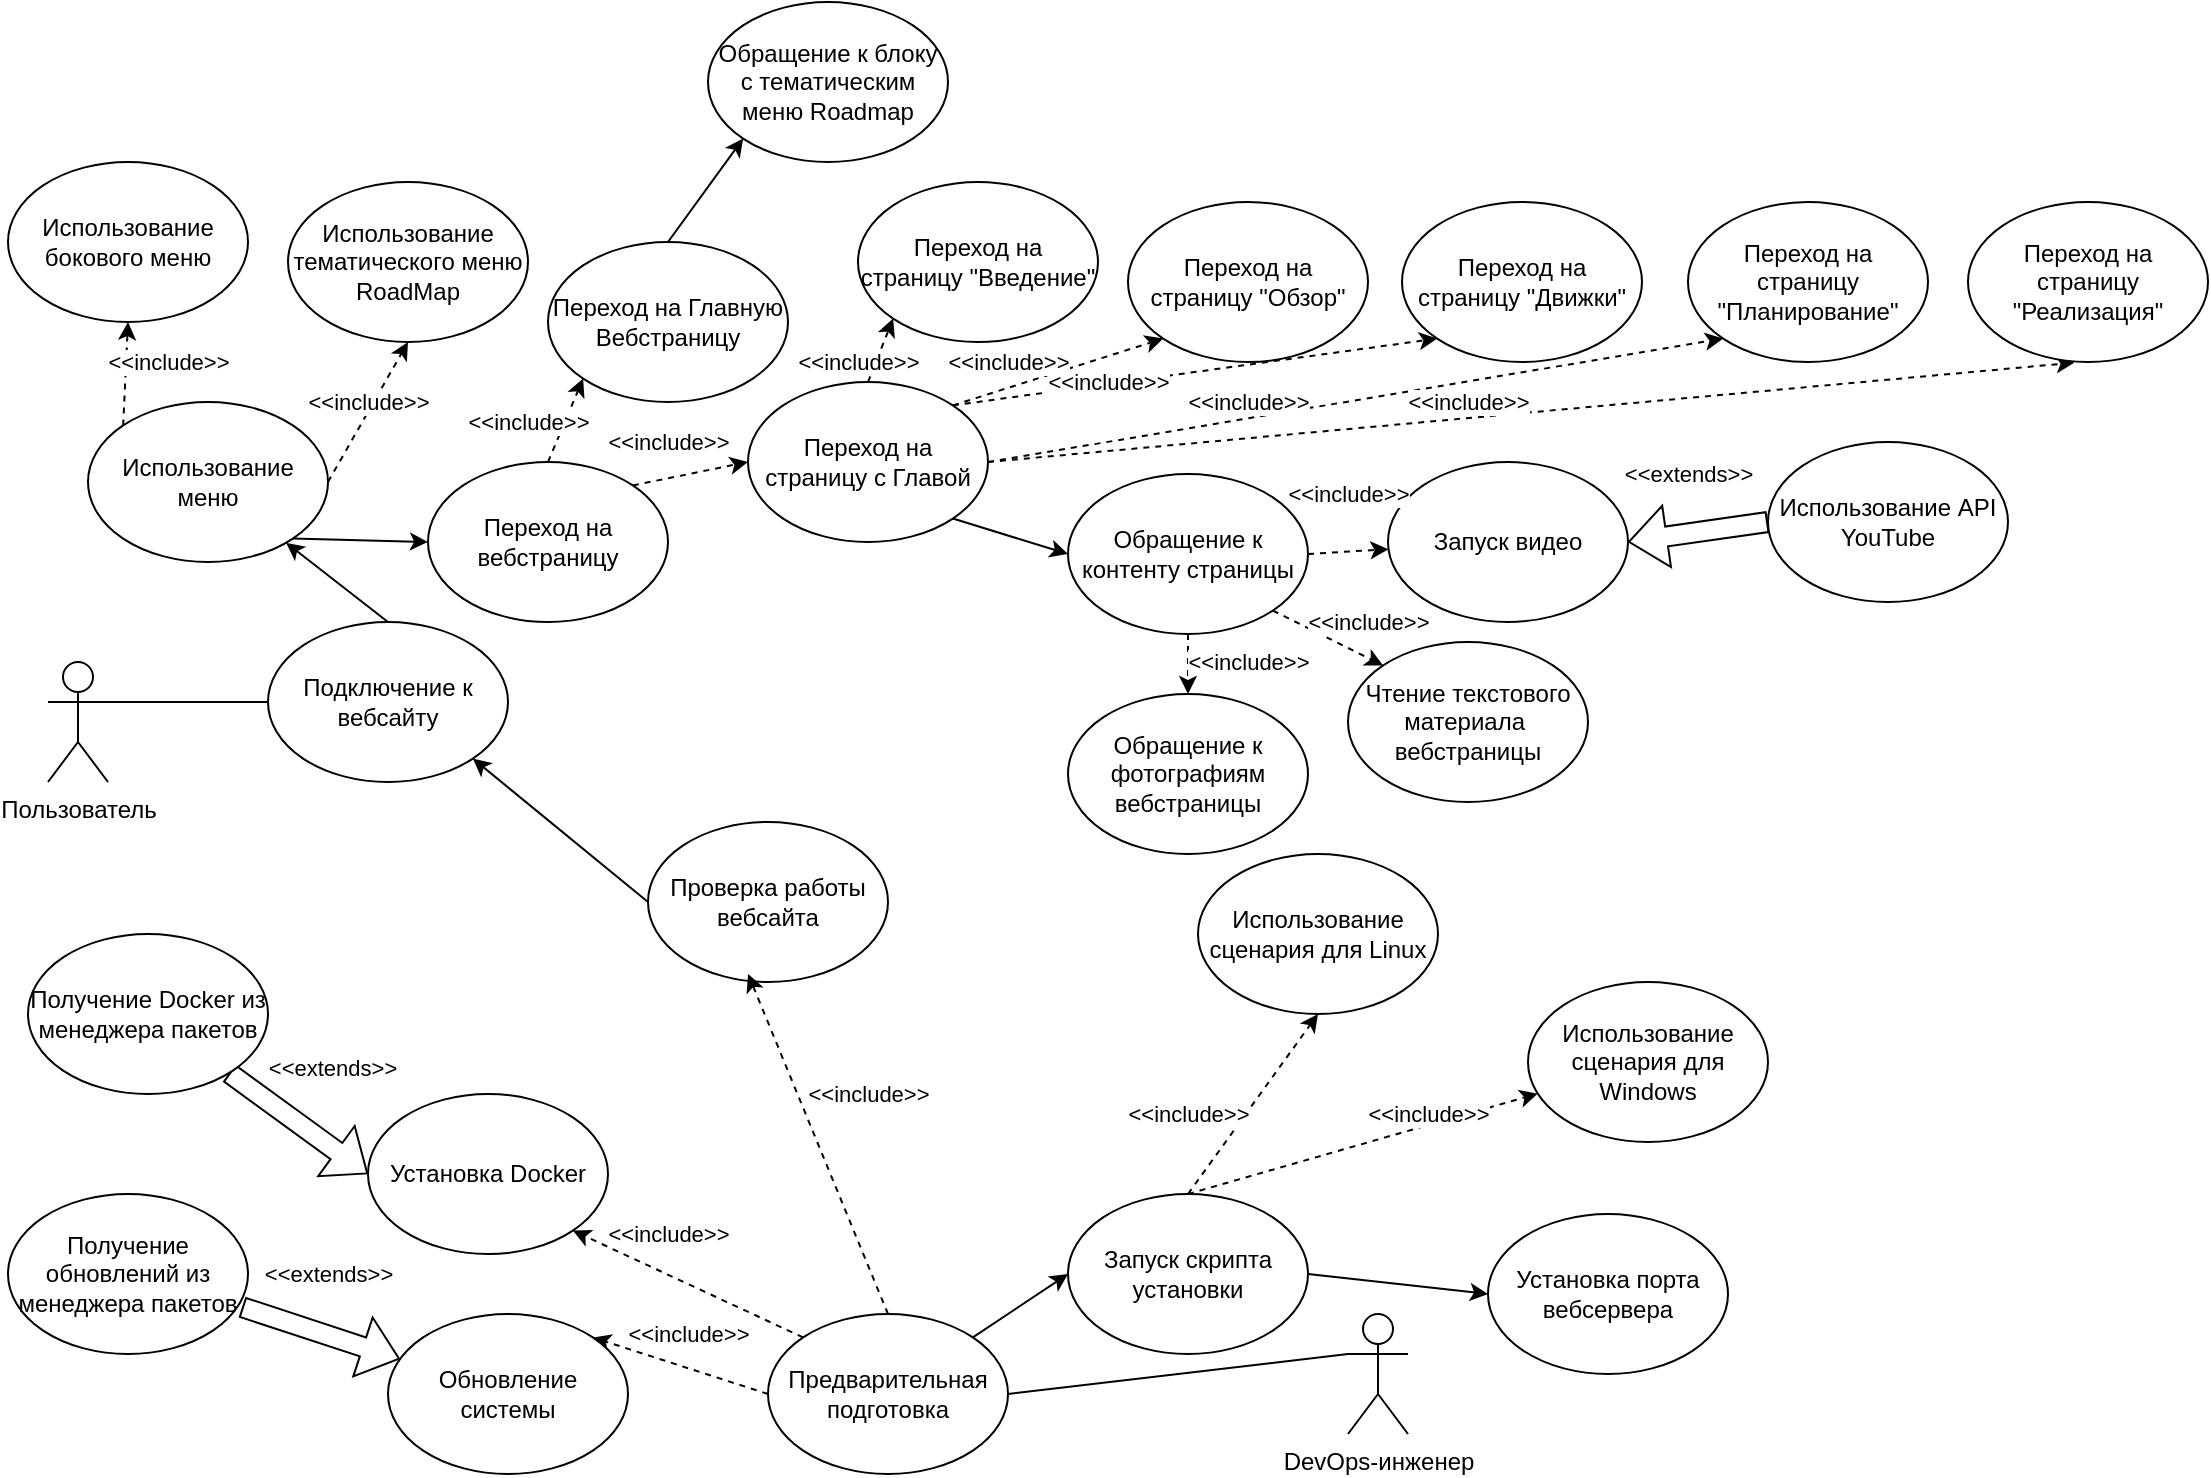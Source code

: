 <mxfile version="14.5.1" type="device"><diagram id="ONXFSL-drh3zOj2PkT0B" name="Страница 1"><mxGraphModel dx="1673" dy="967" grid="1" gridSize="10" guides="1" tooltips="1" connect="1" arrows="1" fold="1" page="1" pageScale="1" pageWidth="827" pageHeight="1169" math="0" shadow="0"><root><mxCell id="0"/><mxCell id="1" parent="0"/><mxCell id="_2H91vXLAZrYY-c1cX3W-12" style="edgeStyle=none;rounded=0;orthogonalLoop=1;jettySize=auto;html=1;exitX=1;exitY=0.333;exitDx=0;exitDy=0;exitPerimeter=0;entryX=0;entryY=0.5;entryDx=0;entryDy=0;endArrow=none;endFill=0;" edge="1" parent="1" source="_2H91vXLAZrYY-c1cX3W-1" target="_2H91vXLAZrYY-c1cX3W-11"><mxGeometry relative="1" as="geometry"/></mxCell><mxCell id="_2H91vXLAZrYY-c1cX3W-1" value="Пользователь" style="shape=umlActor;verticalLabelPosition=bottom;verticalAlign=top;html=1;outlineConnect=0;" vertex="1" parent="1"><mxGeometry x="30" y="334" width="30" height="60" as="geometry"/></mxCell><mxCell id="_2H91vXLAZrYY-c1cX3W-7" style="edgeStyle=none;rounded=0;orthogonalLoop=1;jettySize=auto;html=1;exitX=0;exitY=0;exitDx=0;exitDy=0;entryX=0.5;entryY=1;entryDx=0;entryDy=0;endArrow=classic;endFill=1;dashed=1;" edge="1" parent="1" source="_2H91vXLAZrYY-c1cX3W-3" target="_2H91vXLAZrYY-c1cX3W-5"><mxGeometry relative="1" as="geometry"/></mxCell><mxCell id="_2H91vXLAZrYY-c1cX3W-8" style="edgeStyle=none;rounded=0;orthogonalLoop=1;jettySize=auto;html=1;exitX=1;exitY=0.5;exitDx=0;exitDy=0;entryX=0.5;entryY=1;entryDx=0;entryDy=0;endArrow=classic;endFill=1;dashed=1;" edge="1" parent="1" source="_2H91vXLAZrYY-c1cX3W-3" target="_2H91vXLAZrYY-c1cX3W-6"><mxGeometry relative="1" as="geometry"/></mxCell><mxCell id="_2H91vXLAZrYY-c1cX3W-22" style="edgeStyle=none;rounded=0;orthogonalLoop=1;jettySize=auto;html=1;exitX=1;exitY=1;exitDx=0;exitDy=0;entryX=0;entryY=0.5;entryDx=0;entryDy=0;startArrow=none;startFill=0;endArrow=classic;endFill=1;" edge="1" parent="1" source="_2H91vXLAZrYY-c1cX3W-3" target="_2H91vXLAZrYY-c1cX3W-20"><mxGeometry relative="1" as="geometry"/></mxCell><mxCell id="_2H91vXLAZrYY-c1cX3W-3" value="Использование меню" style="ellipse;whiteSpace=wrap;html=1;" vertex="1" parent="1"><mxGeometry x="50" y="204" width="120" height="80" as="geometry"/></mxCell><mxCell id="_2H91vXLAZrYY-c1cX3W-5" value="Использование бокового меню" style="ellipse;whiteSpace=wrap;html=1;" vertex="1" parent="1"><mxGeometry x="10" y="84" width="120" height="80" as="geometry"/></mxCell><mxCell id="_2H91vXLAZrYY-c1cX3W-6" value="Использование тематического меню RoadMap" style="ellipse;whiteSpace=wrap;html=1;" vertex="1" parent="1"><mxGeometry x="150" y="94" width="120" height="80" as="geometry"/></mxCell><mxCell id="_2H91vXLAZrYY-c1cX3W-10" value="&amp;lt;&amp;lt;include&amp;gt;&amp;gt;" style="edgeLabel;html=1;align=center;verticalAlign=middle;resizable=0;points=[];" vertex="1" connectable="0" parent="1"><mxGeometry x="89.999" y="183.997" as="geometry"/></mxCell><mxCell id="_2H91vXLAZrYY-c1cX3W-15" style="edgeStyle=none;rounded=0;orthogonalLoop=1;jettySize=auto;html=1;exitX=1;exitY=1;exitDx=0;exitDy=0;entryX=0;entryY=0.5;entryDx=0;entryDy=0;endArrow=none;endFill=0;startArrow=classic;startFill=1;" edge="1" parent="1" source="_2H91vXLAZrYY-c1cX3W-11" target="_2H91vXLAZrYY-c1cX3W-14"><mxGeometry relative="1" as="geometry"/></mxCell><mxCell id="_2H91vXLAZrYY-c1cX3W-21" style="edgeStyle=none;rounded=0;orthogonalLoop=1;jettySize=auto;html=1;exitX=0.5;exitY=0;exitDx=0;exitDy=0;startArrow=none;startFill=0;endArrow=classic;endFill=1;" edge="1" parent="1" source="_2H91vXLAZrYY-c1cX3W-11" target="_2H91vXLAZrYY-c1cX3W-3"><mxGeometry relative="1" as="geometry"/></mxCell><mxCell id="_2H91vXLAZrYY-c1cX3W-11" value="Подключение к вебсайту" style="ellipse;whiteSpace=wrap;html=1;" vertex="1" parent="1"><mxGeometry x="140" y="314" width="120" height="80" as="geometry"/></mxCell><mxCell id="_2H91vXLAZrYY-c1cX3W-14" value="Проверка работы вебсайта" style="ellipse;whiteSpace=wrap;html=1;" vertex="1" parent="1"><mxGeometry x="330" y="414" width="120" height="80" as="geometry"/></mxCell><mxCell id="_2H91vXLAZrYY-c1cX3W-87" style="edgeStyle=none;rounded=0;orthogonalLoop=1;jettySize=auto;html=1;exitX=0;exitY=0.333;exitDx=0;exitDy=0;exitPerimeter=0;entryX=1;entryY=0.5;entryDx=0;entryDy=0;startArrow=none;startFill=0;endArrow=none;endFill=0;" edge="1" parent="1" source="_2H91vXLAZrYY-c1cX3W-17" target="_2H91vXLAZrYY-c1cX3W-62"><mxGeometry relative="1" as="geometry"/></mxCell><mxCell id="_2H91vXLAZrYY-c1cX3W-17" value="DevOps-инженер" style="shape=umlActor;verticalLabelPosition=bottom;verticalAlign=top;html=1;outlineConnect=0;" vertex="1" parent="1"><mxGeometry x="680" y="660" width="30" height="60" as="geometry"/></mxCell><mxCell id="_2H91vXLAZrYY-c1cX3W-52" style="edgeStyle=none;rounded=0;orthogonalLoop=1;jettySize=auto;html=1;exitX=0;exitY=0.5;exitDx=0;exitDy=0;entryX=1;entryY=0.5;entryDx=0;entryDy=0;startArrow=none;startFill=0;endArrow=classic;endFill=1;shape=flexArrow;" edge="1" parent="1" source="_2H91vXLAZrYY-c1cX3W-18" target="_2H91vXLAZrYY-c1cX3W-19"><mxGeometry relative="1" as="geometry"/></mxCell><mxCell id="_2H91vXLAZrYY-c1cX3W-18" value="Использование API YouTube" style="ellipse;whiteSpace=wrap;html=1;" vertex="1" parent="1"><mxGeometry x="890" y="224" width="120" height="80" as="geometry"/></mxCell><mxCell id="_2H91vXLAZrYY-c1cX3W-19" value="Запуск видео" style="ellipse;whiteSpace=wrap;html=1;" vertex="1" parent="1"><mxGeometry x="700" y="234" width="120" height="80" as="geometry"/></mxCell><mxCell id="_2H91vXLAZrYY-c1cX3W-26" style="edgeStyle=none;rounded=0;orthogonalLoop=1;jettySize=auto;html=1;exitX=0.5;exitY=0;exitDx=0;exitDy=0;entryX=0;entryY=1;entryDx=0;entryDy=0;startArrow=none;startFill=0;endArrow=classic;endFill=1;dashed=1;" edge="1" parent="1" source="_2H91vXLAZrYY-c1cX3W-20" target="_2H91vXLAZrYY-c1cX3W-25"><mxGeometry relative="1" as="geometry"/></mxCell><mxCell id="_2H91vXLAZrYY-c1cX3W-28" style="edgeStyle=none;rounded=0;orthogonalLoop=1;jettySize=auto;html=1;exitX=1;exitY=0;exitDx=0;exitDy=0;entryX=0;entryY=0.5;entryDx=0;entryDy=0;dashed=1;startArrow=none;startFill=0;endArrow=classic;endFill=1;" edge="1" parent="1" source="_2H91vXLAZrYY-c1cX3W-20" target="_2H91vXLAZrYY-c1cX3W-27"><mxGeometry relative="1" as="geometry"/></mxCell><mxCell id="_2H91vXLAZrYY-c1cX3W-20" value="Переход на вебстраницу" style="ellipse;whiteSpace=wrap;html=1;" vertex="1" parent="1"><mxGeometry x="220" y="234" width="120" height="80" as="geometry"/></mxCell><mxCell id="_2H91vXLAZrYY-c1cX3W-24" value="&amp;lt;&amp;lt;include&amp;gt;&amp;gt;" style="edgeLabel;html=1;align=center;verticalAlign=middle;resizable=0;points=[];" vertex="1" connectable="0" parent="1"><mxGeometry x="189.998" y="203.999" as="geometry"/></mxCell><mxCell id="_2H91vXLAZrYY-c1cX3W-47" style="edgeStyle=none;rounded=0;orthogonalLoop=1;jettySize=auto;html=1;exitX=0.5;exitY=0;exitDx=0;exitDy=0;entryX=0;entryY=1;entryDx=0;entryDy=0;startArrow=none;startFill=0;endArrow=classic;endFill=1;" edge="1" parent="1" source="_2H91vXLAZrYY-c1cX3W-25" target="_2H91vXLAZrYY-c1cX3W-46"><mxGeometry relative="1" as="geometry"/></mxCell><mxCell id="_2H91vXLAZrYY-c1cX3W-25" value="Переход на Главную Вебстраницу" style="ellipse;whiteSpace=wrap;html=1;" vertex="1" parent="1"><mxGeometry x="280" y="124" width="120" height="80" as="geometry"/></mxCell><mxCell id="_2H91vXLAZrYY-c1cX3W-36" style="edgeStyle=none;rounded=0;orthogonalLoop=1;jettySize=auto;html=1;exitX=0.5;exitY=0;exitDx=0;exitDy=0;entryX=0;entryY=1;entryDx=0;entryDy=0;dashed=1;startArrow=none;startFill=0;endArrow=classic;endFill=1;" edge="1" parent="1" source="_2H91vXLAZrYY-c1cX3W-27" target="_2H91vXLAZrYY-c1cX3W-31"><mxGeometry relative="1" as="geometry"/></mxCell><mxCell id="_2H91vXLAZrYY-c1cX3W-37" style="edgeStyle=none;rounded=0;orthogonalLoop=1;jettySize=auto;html=1;exitX=1;exitY=0;exitDx=0;exitDy=0;entryX=0;entryY=1;entryDx=0;entryDy=0;dashed=1;startArrow=none;startFill=0;endArrow=classic;endFill=1;" edge="1" parent="1" source="_2H91vXLAZrYY-c1cX3W-27" target="_2H91vXLAZrYY-c1cX3W-32"><mxGeometry relative="1" as="geometry"/></mxCell><mxCell id="_2H91vXLAZrYY-c1cX3W-38" style="edgeStyle=none;rounded=0;orthogonalLoop=1;jettySize=auto;html=1;exitX=1;exitY=0;exitDx=0;exitDy=0;entryX=0;entryY=1;entryDx=0;entryDy=0;dashed=1;startArrow=none;startFill=0;endArrow=classic;endFill=1;" edge="1" parent="1" source="_2H91vXLAZrYY-c1cX3W-27" target="_2H91vXLAZrYY-c1cX3W-33"><mxGeometry relative="1" as="geometry"/></mxCell><mxCell id="_2H91vXLAZrYY-c1cX3W-39" style="edgeStyle=none;rounded=0;orthogonalLoop=1;jettySize=auto;html=1;exitX=1;exitY=0.5;exitDx=0;exitDy=0;entryX=0;entryY=1;entryDx=0;entryDy=0;dashed=1;startArrow=none;startFill=0;endArrow=classic;endFill=1;" edge="1" parent="1" source="_2H91vXLAZrYY-c1cX3W-27" target="_2H91vXLAZrYY-c1cX3W-34"><mxGeometry relative="1" as="geometry"/></mxCell><mxCell id="_2H91vXLAZrYY-c1cX3W-40" style="edgeStyle=none;rounded=0;orthogonalLoop=1;jettySize=auto;html=1;exitX=1;exitY=0.5;exitDx=0;exitDy=0;dashed=1;startArrow=none;startFill=0;endArrow=classic;endFill=1;entryX=0.443;entryY=1.004;entryDx=0;entryDy=0;entryPerimeter=0;" edge="1" parent="1" source="_2H91vXLAZrYY-c1cX3W-27" target="_2H91vXLAZrYY-c1cX3W-35"><mxGeometry relative="1" as="geometry"/></mxCell><mxCell id="_2H91vXLAZrYY-c1cX3W-50" style="edgeStyle=none;rounded=0;orthogonalLoop=1;jettySize=auto;html=1;exitX=1;exitY=1;exitDx=0;exitDy=0;entryX=0;entryY=0.5;entryDx=0;entryDy=0;startArrow=none;startFill=0;endArrow=classic;endFill=1;" edge="1" parent="1" source="_2H91vXLAZrYY-c1cX3W-27" target="_2H91vXLAZrYY-c1cX3W-49"><mxGeometry relative="1" as="geometry"/></mxCell><mxCell id="_2H91vXLAZrYY-c1cX3W-27" value="Переход на страницу с Главой" style="ellipse;whiteSpace=wrap;html=1;" vertex="1" parent="1"><mxGeometry x="380" y="194" width="120" height="80" as="geometry"/></mxCell><mxCell id="_2H91vXLAZrYY-c1cX3W-29" value="&amp;lt;&amp;lt;include&amp;gt;&amp;gt;" style="edgeLabel;html=1;align=center;verticalAlign=middle;resizable=0;points=[];" vertex="1" connectable="0" parent="1"><mxGeometry x="269.999" y="213.997" as="geometry"/></mxCell><mxCell id="_2H91vXLAZrYY-c1cX3W-30" value="&amp;lt;&amp;lt;include&amp;gt;&amp;gt;" style="edgeLabel;html=1;align=center;verticalAlign=middle;resizable=0;points=[];" vertex="1" connectable="0" parent="1"><mxGeometry x="339.999" y="223.997" as="geometry"/></mxCell><mxCell id="_2H91vXLAZrYY-c1cX3W-31" value="Переход на страницу &quot;Введение&quot;" style="ellipse;whiteSpace=wrap;html=1;" vertex="1" parent="1"><mxGeometry x="435" y="94" width="120" height="80" as="geometry"/></mxCell><mxCell id="_2H91vXLAZrYY-c1cX3W-32" value="Переход на страницу &quot;Обзор&quot;" style="ellipse;whiteSpace=wrap;html=1;" vertex="1" parent="1"><mxGeometry x="570" y="104" width="120" height="80" as="geometry"/></mxCell><mxCell id="_2H91vXLAZrYY-c1cX3W-33" value="Переход на страницу &quot;Движки&quot;" style="ellipse;whiteSpace=wrap;html=1;" vertex="1" parent="1"><mxGeometry x="707" y="104" width="120" height="80" as="geometry"/></mxCell><mxCell id="_2H91vXLAZrYY-c1cX3W-34" value="Переход на страницу &quot;Планирование&quot;" style="ellipse;whiteSpace=wrap;html=1;" vertex="1" parent="1"><mxGeometry x="850" y="104" width="120" height="80" as="geometry"/></mxCell><mxCell id="_2H91vXLAZrYY-c1cX3W-35" value="Переход на страницу &quot;Реализация&quot;" style="ellipse;whiteSpace=wrap;html=1;" vertex="1" parent="1"><mxGeometry x="990" y="104" width="120" height="80" as="geometry"/></mxCell><mxCell id="_2H91vXLAZrYY-c1cX3W-41" value="&amp;lt;&amp;lt;include&amp;gt;&amp;gt;" style="edgeLabel;html=1;align=center;verticalAlign=middle;resizable=0;points=[];" vertex="1" connectable="0" parent="1"><mxGeometry x="434.999" y="183.997" as="geometry"/></mxCell><mxCell id="_2H91vXLAZrYY-c1cX3W-42" value="&amp;lt;&amp;lt;include&amp;gt;&amp;gt;" style="edgeLabel;html=1;align=center;verticalAlign=middle;resizable=0;points=[];" vertex="1" connectable="0" parent="1"><mxGeometry x="509.999" y="183.997" as="geometry"/></mxCell><mxCell id="_2H91vXLAZrYY-c1cX3W-43" value="&amp;lt;&amp;lt;include&amp;gt;&amp;gt;" style="edgeLabel;html=1;align=center;verticalAlign=middle;resizable=0;points=[];" vertex="1" connectable="0" parent="1"><mxGeometry x="559.999" y="193.997" as="geometry"/></mxCell><mxCell id="_2H91vXLAZrYY-c1cX3W-44" value="&amp;lt;&amp;lt;include&amp;gt;&amp;gt;" style="edgeLabel;html=1;align=center;verticalAlign=middle;resizable=0;points=[];" vertex="1" connectable="0" parent="1"><mxGeometry x="629.999" y="203.997" as="geometry"/></mxCell><mxCell id="_2H91vXLAZrYY-c1cX3W-45" value="&amp;lt;&amp;lt;include&amp;gt;&amp;gt;" style="edgeLabel;html=1;align=center;verticalAlign=middle;resizable=0;points=[];" vertex="1" connectable="0" parent="1"><mxGeometry x="739.999" y="203.997" as="geometry"/></mxCell><mxCell id="_2H91vXLAZrYY-c1cX3W-46" value="Обращение к блоку с тематическим меню Roadmap" style="ellipse;whiteSpace=wrap;html=1;" vertex="1" parent="1"><mxGeometry x="360" y="4" width="120" height="80" as="geometry"/></mxCell><mxCell id="_2H91vXLAZrYY-c1cX3W-55" style="edgeStyle=none;rounded=0;orthogonalLoop=1;jettySize=auto;html=1;exitX=1;exitY=0.5;exitDx=0;exitDy=0;startArrow=none;startFill=0;endArrow=classic;endFill=1;dashed=1;" edge="1" parent="1" source="_2H91vXLAZrYY-c1cX3W-49" target="_2H91vXLAZrYY-c1cX3W-19"><mxGeometry relative="1" as="geometry"/></mxCell><mxCell id="_2H91vXLAZrYY-c1cX3W-58" style="edgeStyle=none;rounded=0;orthogonalLoop=1;jettySize=auto;html=1;exitX=1;exitY=1;exitDx=0;exitDy=0;entryX=0;entryY=0;entryDx=0;entryDy=0;dashed=1;startArrow=none;startFill=0;endArrow=classic;endFill=1;" edge="1" parent="1" source="_2H91vXLAZrYY-c1cX3W-49" target="_2H91vXLAZrYY-c1cX3W-56"><mxGeometry relative="1" as="geometry"/></mxCell><mxCell id="_2H91vXLAZrYY-c1cX3W-59" style="edgeStyle=none;rounded=0;orthogonalLoop=1;jettySize=auto;html=1;exitX=0.5;exitY=1;exitDx=0;exitDy=0;dashed=1;startArrow=none;startFill=0;endArrow=classic;endFill=1;" edge="1" parent="1" source="_2H91vXLAZrYY-c1cX3W-49" target="_2H91vXLAZrYY-c1cX3W-57"><mxGeometry relative="1" as="geometry"/></mxCell><mxCell id="_2H91vXLAZrYY-c1cX3W-49" value="Обращение к контенту страницы" style="ellipse;whiteSpace=wrap;html=1;" vertex="1" parent="1"><mxGeometry x="540" y="240" width="120" height="80" as="geometry"/></mxCell><mxCell id="_2H91vXLAZrYY-c1cX3W-79" style="edgeStyle=none;rounded=0;orthogonalLoop=1;jettySize=auto;html=1;exitX=0.5;exitY=0;exitDx=0;exitDy=0;entryX=0.5;entryY=1;entryDx=0;entryDy=0;startArrow=none;startFill=0;endArrow=classic;endFill=1;dashed=1;" edge="1" parent="1" source="_2H91vXLAZrYY-c1cX3W-51" target="_2H91vXLAZrYY-c1cX3W-77"><mxGeometry relative="1" as="geometry"/></mxCell><mxCell id="_2H91vXLAZrYY-c1cX3W-80" style="edgeStyle=none;rounded=0;orthogonalLoop=1;jettySize=auto;html=1;exitX=0.5;exitY=0;exitDx=0;exitDy=0;dashed=1;startArrow=none;startFill=0;endArrow=classic;endFill=1;" edge="1" parent="1" source="_2H91vXLAZrYY-c1cX3W-51" target="_2H91vXLAZrYY-c1cX3W-78"><mxGeometry relative="1" as="geometry"/></mxCell><mxCell id="_2H91vXLAZrYY-c1cX3W-84" style="edgeStyle=none;rounded=0;orthogonalLoop=1;jettySize=auto;html=1;exitX=1;exitY=0.5;exitDx=0;exitDy=0;entryX=0;entryY=0.5;entryDx=0;entryDy=0;startArrow=none;startFill=0;endArrow=classic;endFill=1;" edge="1" parent="1" source="_2H91vXLAZrYY-c1cX3W-51" target="_2H91vXLAZrYY-c1cX3W-83"><mxGeometry relative="1" as="geometry"/></mxCell><mxCell id="_2H91vXLAZrYY-c1cX3W-51" value="Запуск скрипта установки" style="ellipse;whiteSpace=wrap;html=1;" vertex="1" parent="1"><mxGeometry x="540" y="600" width="120" height="80" as="geometry"/></mxCell><mxCell id="_2H91vXLAZrYY-c1cX3W-53" value="&amp;lt;&amp;lt;include&amp;gt;&amp;gt;" style="edgeLabel;html=1;align=center;verticalAlign=middle;resizable=0;points=[];" vertex="1" connectable="0" parent="1"><mxGeometry x="679.999" y="249.997" as="geometry"/></mxCell><mxCell id="_2H91vXLAZrYY-c1cX3W-54" value="&amp;lt;&amp;lt;extends&amp;gt;&amp;gt;" style="edgeLabel;html=1;align=center;verticalAlign=middle;resizable=0;points=[];" vertex="1" connectable="0" parent="1"><mxGeometry x="849.999" y="239.997" as="geometry"/></mxCell><mxCell id="_2H91vXLAZrYY-c1cX3W-56" value="Чтение текстового материала&amp;nbsp; вебстраницы" style="ellipse;whiteSpace=wrap;html=1;" vertex="1" parent="1"><mxGeometry x="680" y="324" width="120" height="80" as="geometry"/></mxCell><mxCell id="_2H91vXLAZrYY-c1cX3W-57" value="Обращение к фотографиям вебстраницы" style="ellipse;whiteSpace=wrap;html=1;" vertex="1" parent="1"><mxGeometry x="540" y="350" width="120" height="80" as="geometry"/></mxCell><mxCell id="_2H91vXLAZrYY-c1cX3W-60" value="&amp;lt;&amp;lt;include&amp;gt;&amp;gt;" style="edgeLabel;html=1;align=center;verticalAlign=middle;resizable=0;points=[];" vertex="1" connectable="0" parent="1"><mxGeometry x="689.999" y="313.997" as="geometry"/></mxCell><mxCell id="_2H91vXLAZrYY-c1cX3W-61" value="&amp;lt;&amp;lt;include&amp;gt;&amp;gt;" style="edgeLabel;html=1;align=center;verticalAlign=middle;resizable=0;points=[];" vertex="1" connectable="0" parent="1"><mxGeometry x="629.999" y="333.997" as="geometry"/></mxCell><mxCell id="_2H91vXLAZrYY-c1cX3W-65" style="edgeStyle=none;rounded=0;orthogonalLoop=1;jettySize=auto;html=1;exitX=0;exitY=0;exitDx=0;exitDy=0;entryX=1;entryY=1;entryDx=0;entryDy=0;dashed=1;startArrow=none;startFill=0;endArrow=classic;endFill=1;" edge="1" parent="1" source="_2H91vXLAZrYY-c1cX3W-62" target="_2H91vXLAZrYY-c1cX3W-63"><mxGeometry relative="1" as="geometry"><mxPoint x="370.0" y="610" as="sourcePoint"/></mxGeometry></mxCell><mxCell id="_2H91vXLAZrYY-c1cX3W-66" style="edgeStyle=none;rounded=0;orthogonalLoop=1;jettySize=auto;html=1;entryX=1;entryY=0;entryDx=0;entryDy=0;dashed=1;startArrow=none;startFill=0;endArrow=classic;endFill=1;exitX=0;exitY=0.5;exitDx=0;exitDy=0;" edge="1" parent="1" source="_2H91vXLAZrYY-c1cX3W-62" target="_2H91vXLAZrYY-c1cX3W-64"><mxGeometry relative="1" as="geometry"><mxPoint x="290" y="850" as="sourcePoint"/></mxGeometry></mxCell><mxCell id="_2H91vXLAZrYY-c1cX3W-67" style="edgeStyle=none;rounded=0;orthogonalLoop=1;jettySize=auto;html=1;exitX=1;exitY=0;exitDx=0;exitDy=0;entryX=0;entryY=0.5;entryDx=0;entryDy=0;startArrow=none;startFill=0;endArrow=classic;endFill=1;" edge="1" parent="1" source="_2H91vXLAZrYY-c1cX3W-62" target="_2H91vXLAZrYY-c1cX3W-51"><mxGeometry relative="1" as="geometry"/></mxCell><mxCell id="_2H91vXLAZrYY-c1cX3W-86" style="edgeStyle=none;rounded=0;orthogonalLoop=1;jettySize=auto;html=1;exitX=0.5;exitY=0;exitDx=0;exitDy=0;entryX=0.417;entryY=0.95;entryDx=0;entryDy=0;entryPerimeter=0;startArrow=none;startFill=0;endArrow=classic;endFill=1;dashed=1;" edge="1" parent="1" source="_2H91vXLAZrYY-c1cX3W-62" target="_2H91vXLAZrYY-c1cX3W-14"><mxGeometry relative="1" as="geometry"/></mxCell><mxCell id="_2H91vXLAZrYY-c1cX3W-62" value="Предварительная подготовка" style="ellipse;whiteSpace=wrap;html=1;" vertex="1" parent="1"><mxGeometry x="390" y="660" width="120" height="80" as="geometry"/></mxCell><mxCell id="_2H91vXLAZrYY-c1cX3W-63" value="Установка Docker" style="ellipse;whiteSpace=wrap;html=1;" vertex="1" parent="1"><mxGeometry x="190" y="550" width="120" height="80" as="geometry"/></mxCell><mxCell id="_2H91vXLAZrYY-c1cX3W-64" value="Обновление системы" style="ellipse;whiteSpace=wrap;html=1;" vertex="1" parent="1"><mxGeometry x="200" y="660" width="120" height="80" as="geometry"/></mxCell><mxCell id="_2H91vXLAZrYY-c1cX3W-68" value="&amp;lt;&amp;lt;include&amp;gt;&amp;gt;" style="edgeLabel;html=1;align=center;verticalAlign=middle;resizable=0;points=[];" vertex="1" connectable="0" parent="1"><mxGeometry x="339.999" y="619.997" as="geometry"/></mxCell><mxCell id="_2H91vXLAZrYY-c1cX3W-69" value="&amp;lt;&amp;lt;include&amp;gt;&amp;gt;" style="edgeLabel;html=1;align=center;verticalAlign=middle;resizable=0;points=[];" vertex="1" connectable="0" parent="1"><mxGeometry x="349.999" y="669.997" as="geometry"/></mxCell><mxCell id="_2H91vXLAZrYY-c1cX3W-72" style="edgeStyle=none;rounded=0;orthogonalLoop=1;jettySize=auto;html=1;entryX=0;entryY=0.5;entryDx=0;entryDy=0;startArrow=none;startFill=0;endArrow=classic;endFill=1;shape=flexArrow;" edge="1" parent="1" source="_2H91vXLAZrYY-c1cX3W-70" target="_2H91vXLAZrYY-c1cX3W-63"><mxGeometry relative="1" as="geometry"/></mxCell><mxCell id="_2H91vXLAZrYY-c1cX3W-70" value="Получение Docker из менеджера пакетов" style="ellipse;whiteSpace=wrap;html=1;" vertex="1" parent="1"><mxGeometry x="20" y="470" width="120" height="80" as="geometry"/></mxCell><mxCell id="_2H91vXLAZrYY-c1cX3W-73" style="edgeStyle=none;shape=flexArrow;rounded=0;orthogonalLoop=1;jettySize=auto;html=1;startArrow=none;startFill=0;endArrow=classic;endFill=1;exitX=0.975;exitY=0.707;exitDx=0;exitDy=0;exitPerimeter=0;" edge="1" parent="1" source="_2H91vXLAZrYY-c1cX3W-71" target="_2H91vXLAZrYY-c1cX3W-64"><mxGeometry relative="1" as="geometry"><mxPoint x="120" y="780" as="sourcePoint"/></mxGeometry></mxCell><mxCell id="_2H91vXLAZrYY-c1cX3W-71" value="Получение обновлений из менеджера пакетов" style="ellipse;whiteSpace=wrap;html=1;" vertex="1" parent="1"><mxGeometry x="10" y="600" width="120" height="80" as="geometry"/></mxCell><mxCell id="_2H91vXLAZrYY-c1cX3W-74" value="&amp;lt;&amp;lt;extends&amp;gt;&amp;gt;" style="edgeLabel;html=1;align=center;verticalAlign=middle;resizable=0;points=[];" vertex="1" connectable="0" parent="1"><mxGeometry x="139.999" y="589.997" as="geometry"><mxPoint x="32" y="-53" as="offset"/></mxGeometry></mxCell><mxCell id="_2H91vXLAZrYY-c1cX3W-75" value="&amp;lt;&amp;lt;extends&amp;gt;&amp;gt;" style="edgeLabel;html=1;align=center;verticalAlign=middle;resizable=0;points=[];" vertex="1" connectable="0" parent="1"><mxGeometry x="169.999" y="639.997" as="geometry"/></mxCell><mxCell id="_2H91vXLAZrYY-c1cX3W-77" value="Использование сценария для Linux" style="ellipse;whiteSpace=wrap;html=1;" vertex="1" parent="1"><mxGeometry x="605" y="430" width="120" height="80" as="geometry"/></mxCell><mxCell id="_2H91vXLAZrYY-c1cX3W-78" value="Использование сценария для Windows" style="ellipse;whiteSpace=wrap;html=1;" vertex="1" parent="1"><mxGeometry x="770" y="494" width="120" height="80" as="geometry"/></mxCell><mxCell id="_2H91vXLAZrYY-c1cX3W-81" value="&amp;lt;&amp;lt;include&amp;gt;&amp;gt;" style="edgeLabel;html=1;align=center;verticalAlign=middle;resizable=0;points=[];" vertex="1" connectable="0" parent="1"><mxGeometry x="599.999" y="559.997" as="geometry"/></mxCell><mxCell id="_2H91vXLAZrYY-c1cX3W-82" value="&amp;lt;&amp;lt;include&amp;gt;&amp;gt;" style="edgeLabel;html=1;align=center;verticalAlign=middle;resizable=0;points=[];" vertex="1" connectable="0" parent="1"><mxGeometry x="719.999" y="559.997" as="geometry"/></mxCell><mxCell id="_2H91vXLAZrYY-c1cX3W-83" value="Установка порта вебсервера" style="ellipse;whiteSpace=wrap;html=1;" vertex="1" parent="1"><mxGeometry x="750" y="610" width="120" height="80" as="geometry"/></mxCell><mxCell id="_2H91vXLAZrYY-c1cX3W-89" value="&amp;lt;&amp;lt;include&amp;gt;&amp;gt;" style="edgeLabel;html=1;align=center;verticalAlign=middle;resizable=0;points=[];" vertex="1" connectable="0" parent="1"><mxGeometry x="439.999" y="549.997" as="geometry"/></mxCell></root></mxGraphModel></diagram></mxfile>